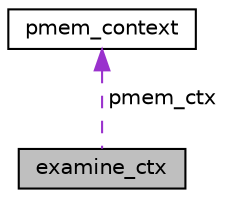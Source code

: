 digraph "examine_ctx"
{
  edge [fontname="Helvetica",fontsize="10",labelfontname="Helvetica",labelfontsize="10"];
  node [fontname="Helvetica",fontsize="10",shape=record];
  Node1 [label="examine_ctx",height=0.2,width=0.4,color="black", fillcolor="grey75", style="filled", fontcolor="black"];
  Node2 -> Node1 [dir="back",color="darkorchid3",fontsize="10",style="dashed",label=" pmem_ctx" ,fontname="Helvetica"];
  Node2 [label="pmem_context",height=0.2,width=0.4,color="black", fillcolor="white", style="filled",URL="$structpmem__context.html"];
}
